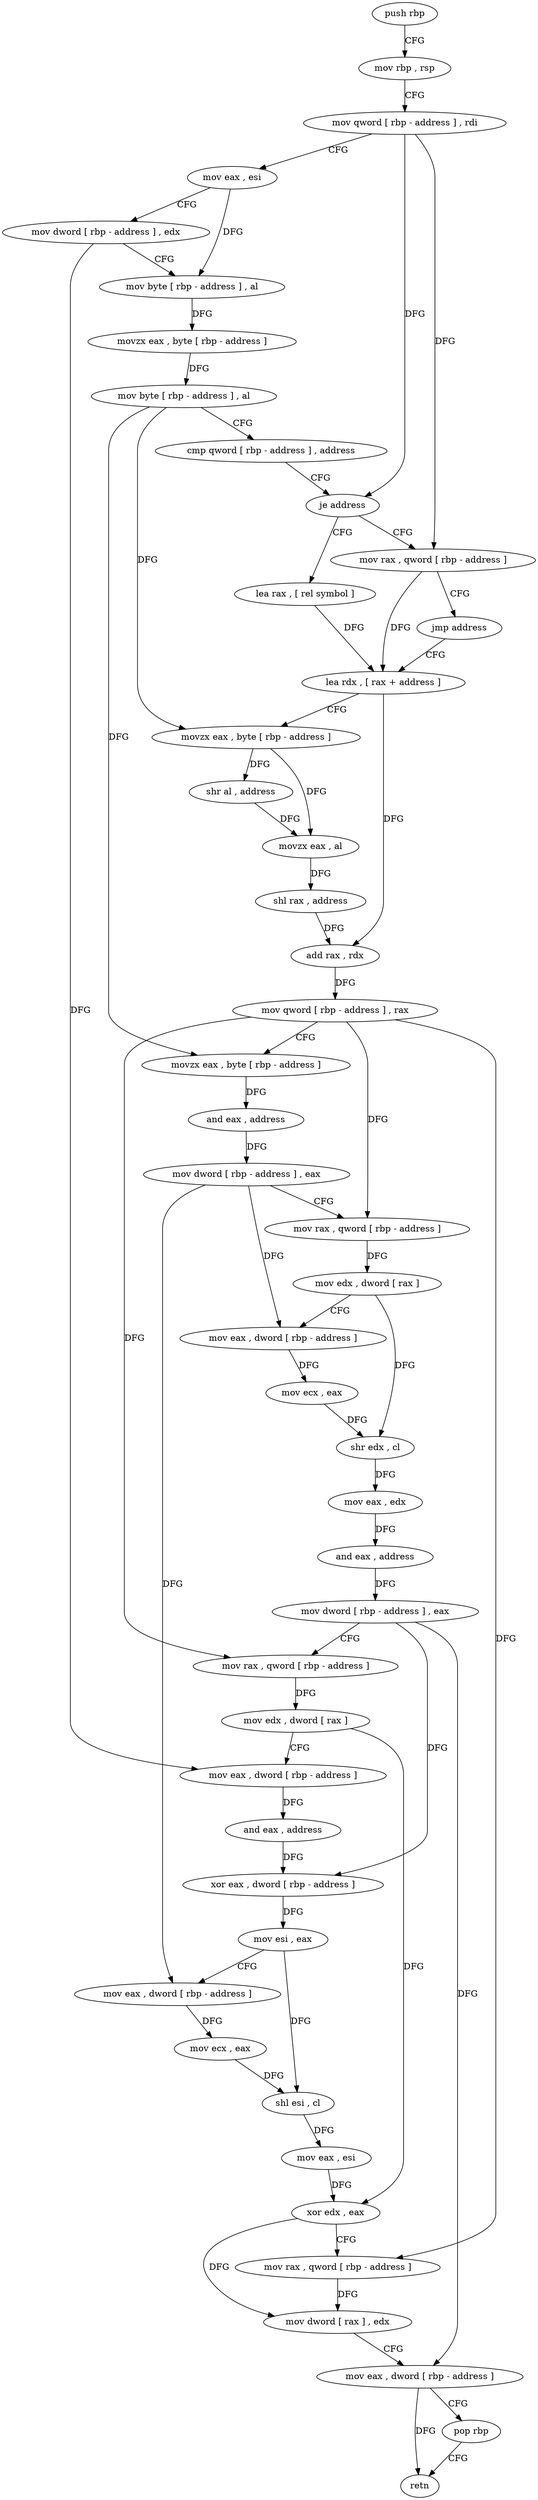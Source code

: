 digraph "func" {
"4228017" [label = "push rbp" ]
"4228018" [label = "mov rbp , rsp" ]
"4228021" [label = "mov qword [ rbp - address ] , rdi" ]
"4228025" [label = "mov eax , esi" ]
"4228027" [label = "mov dword [ rbp - address ] , edx" ]
"4228030" [label = "mov byte [ rbp - address ] , al" ]
"4228033" [label = "movzx eax , byte [ rbp - address ]" ]
"4228037" [label = "mov byte [ rbp - address ] , al" ]
"4228040" [label = "cmp qword [ rbp - address ] , address" ]
"4228045" [label = "je address" ]
"4228053" [label = "lea rax , [ rel symbol ]" ]
"4228047" [label = "mov rax , qword [ rbp - address ]" ]
"4228060" [label = "lea rdx , [ rax + address ]" ]
"4228051" [label = "jmp address" ]
"4228064" [label = "movzx eax , byte [ rbp - address ]" ]
"4228068" [label = "shr al , address" ]
"4228071" [label = "movzx eax , al" ]
"4228074" [label = "shl rax , address" ]
"4228078" [label = "add rax , rdx" ]
"4228081" [label = "mov qword [ rbp - address ] , rax" ]
"4228085" [label = "movzx eax , byte [ rbp - address ]" ]
"4228089" [label = "and eax , address" ]
"4228092" [label = "mov dword [ rbp - address ] , eax" ]
"4228095" [label = "mov rax , qword [ rbp - address ]" ]
"4228099" [label = "mov edx , dword [ rax ]" ]
"4228101" [label = "mov eax , dword [ rbp - address ]" ]
"4228104" [label = "mov ecx , eax" ]
"4228106" [label = "shr edx , cl" ]
"4228108" [label = "mov eax , edx" ]
"4228110" [label = "and eax , address" ]
"4228113" [label = "mov dword [ rbp - address ] , eax" ]
"4228116" [label = "mov rax , qword [ rbp - address ]" ]
"4228120" [label = "mov edx , dword [ rax ]" ]
"4228122" [label = "mov eax , dword [ rbp - address ]" ]
"4228125" [label = "and eax , address" ]
"4228128" [label = "xor eax , dword [ rbp - address ]" ]
"4228131" [label = "mov esi , eax" ]
"4228133" [label = "mov eax , dword [ rbp - address ]" ]
"4228136" [label = "mov ecx , eax" ]
"4228138" [label = "shl esi , cl" ]
"4228140" [label = "mov eax , esi" ]
"4228142" [label = "xor edx , eax" ]
"4228144" [label = "mov rax , qword [ rbp - address ]" ]
"4228148" [label = "mov dword [ rax ] , edx" ]
"4228150" [label = "mov eax , dword [ rbp - address ]" ]
"4228153" [label = "pop rbp" ]
"4228154" [label = "retn" ]
"4228017" -> "4228018" [ label = "CFG" ]
"4228018" -> "4228021" [ label = "CFG" ]
"4228021" -> "4228025" [ label = "CFG" ]
"4228021" -> "4228045" [ label = "DFG" ]
"4228021" -> "4228047" [ label = "DFG" ]
"4228025" -> "4228027" [ label = "CFG" ]
"4228025" -> "4228030" [ label = "DFG" ]
"4228027" -> "4228030" [ label = "CFG" ]
"4228027" -> "4228122" [ label = "DFG" ]
"4228030" -> "4228033" [ label = "DFG" ]
"4228033" -> "4228037" [ label = "DFG" ]
"4228037" -> "4228040" [ label = "CFG" ]
"4228037" -> "4228064" [ label = "DFG" ]
"4228037" -> "4228085" [ label = "DFG" ]
"4228040" -> "4228045" [ label = "CFG" ]
"4228045" -> "4228053" [ label = "CFG" ]
"4228045" -> "4228047" [ label = "CFG" ]
"4228053" -> "4228060" [ label = "DFG" ]
"4228047" -> "4228051" [ label = "CFG" ]
"4228047" -> "4228060" [ label = "DFG" ]
"4228060" -> "4228064" [ label = "CFG" ]
"4228060" -> "4228078" [ label = "DFG" ]
"4228051" -> "4228060" [ label = "CFG" ]
"4228064" -> "4228068" [ label = "DFG" ]
"4228064" -> "4228071" [ label = "DFG" ]
"4228068" -> "4228071" [ label = "DFG" ]
"4228071" -> "4228074" [ label = "DFG" ]
"4228074" -> "4228078" [ label = "DFG" ]
"4228078" -> "4228081" [ label = "DFG" ]
"4228081" -> "4228085" [ label = "CFG" ]
"4228081" -> "4228095" [ label = "DFG" ]
"4228081" -> "4228116" [ label = "DFG" ]
"4228081" -> "4228144" [ label = "DFG" ]
"4228085" -> "4228089" [ label = "DFG" ]
"4228089" -> "4228092" [ label = "DFG" ]
"4228092" -> "4228095" [ label = "CFG" ]
"4228092" -> "4228101" [ label = "DFG" ]
"4228092" -> "4228133" [ label = "DFG" ]
"4228095" -> "4228099" [ label = "DFG" ]
"4228099" -> "4228101" [ label = "CFG" ]
"4228099" -> "4228106" [ label = "DFG" ]
"4228101" -> "4228104" [ label = "DFG" ]
"4228104" -> "4228106" [ label = "DFG" ]
"4228106" -> "4228108" [ label = "DFG" ]
"4228108" -> "4228110" [ label = "DFG" ]
"4228110" -> "4228113" [ label = "DFG" ]
"4228113" -> "4228116" [ label = "CFG" ]
"4228113" -> "4228128" [ label = "DFG" ]
"4228113" -> "4228150" [ label = "DFG" ]
"4228116" -> "4228120" [ label = "DFG" ]
"4228120" -> "4228122" [ label = "CFG" ]
"4228120" -> "4228142" [ label = "DFG" ]
"4228122" -> "4228125" [ label = "DFG" ]
"4228125" -> "4228128" [ label = "DFG" ]
"4228128" -> "4228131" [ label = "DFG" ]
"4228131" -> "4228133" [ label = "CFG" ]
"4228131" -> "4228138" [ label = "DFG" ]
"4228133" -> "4228136" [ label = "DFG" ]
"4228136" -> "4228138" [ label = "DFG" ]
"4228138" -> "4228140" [ label = "DFG" ]
"4228140" -> "4228142" [ label = "DFG" ]
"4228142" -> "4228144" [ label = "CFG" ]
"4228142" -> "4228148" [ label = "DFG" ]
"4228144" -> "4228148" [ label = "DFG" ]
"4228148" -> "4228150" [ label = "CFG" ]
"4228150" -> "4228153" [ label = "CFG" ]
"4228150" -> "4228154" [ label = "DFG" ]
"4228153" -> "4228154" [ label = "CFG" ]
}
